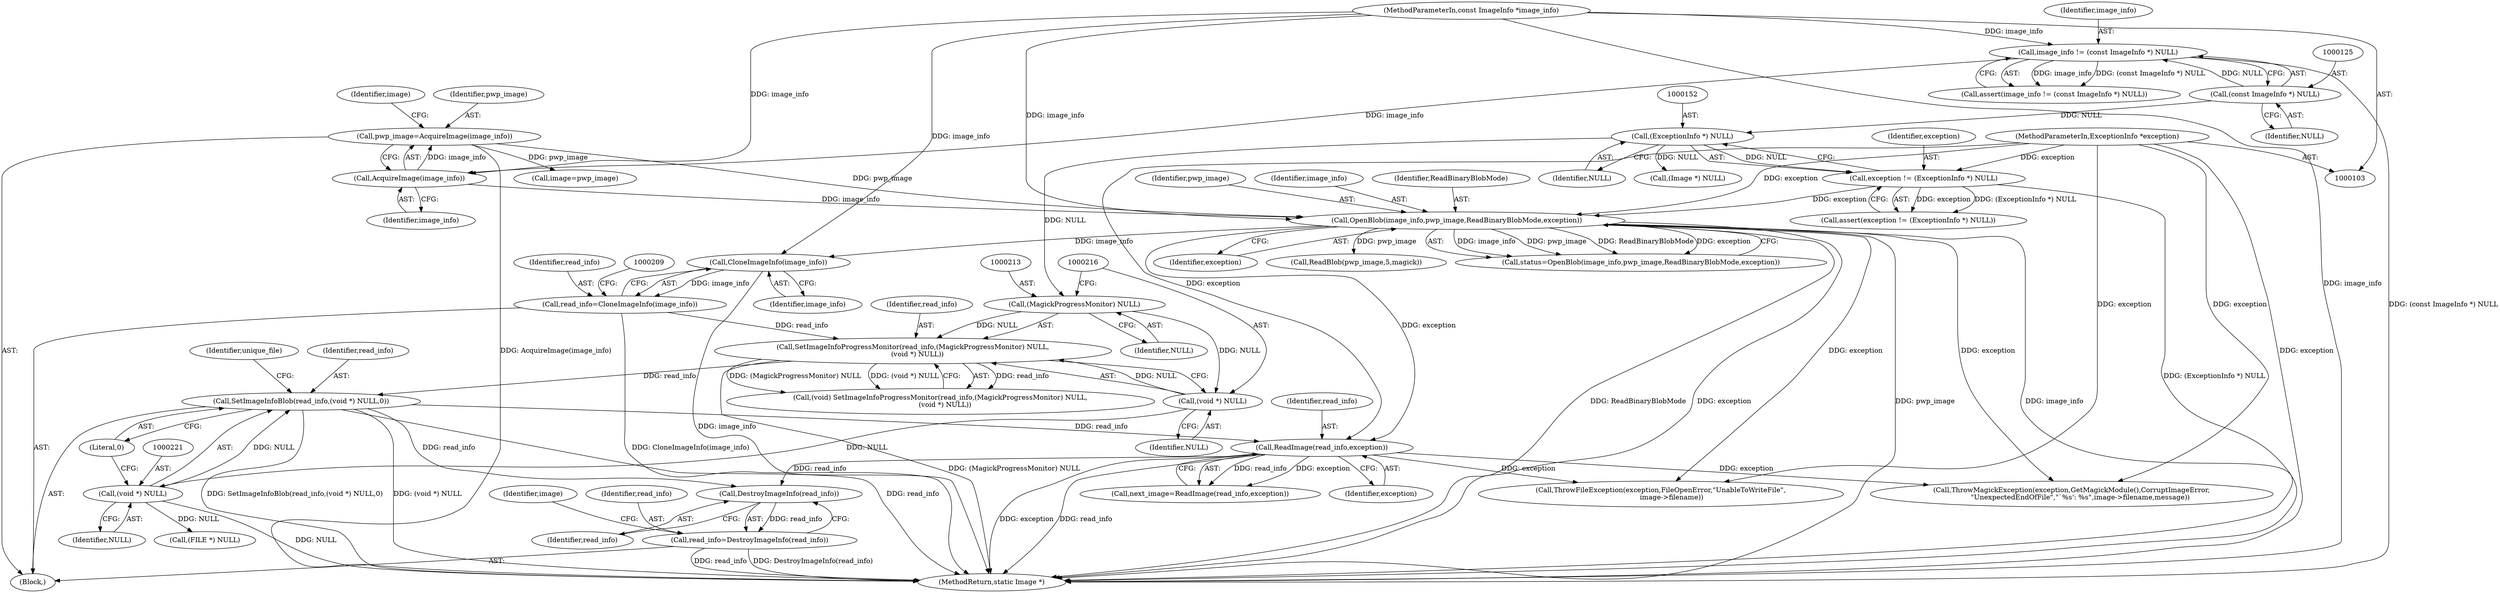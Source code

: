 digraph "0_ImageMagick_ecc03a2518c2b7dd375fde3a040fdae0bdf6a521@pointer" {
"1000530" [label="(Call,DestroyImageInfo(read_info))"];
"1000410" [label="(Call,ReadImage(read_info,exception))"];
"1000218" [label="(Call,SetImageInfoBlob(read_info,(void *) NULL,0))"];
"1000210" [label="(Call,SetImageInfoProgressMonitor(read_info,(MagickProgressMonitor) NULL,\n    (void *) NULL))"];
"1000204" [label="(Call,read_info=CloneImageInfo(image_info))"];
"1000206" [label="(Call,CloneImageInfo(image_info))"];
"1000169" [label="(Call,OpenBlob(image_info,pwp_image,ReadBinaryBlobMode,exception))"];
"1000162" [label="(Call,AcquireImage(image_info))"];
"1000122" [label="(Call,image_info != (const ImageInfo *) NULL)"];
"1000104" [label="(MethodParameterIn,const ImageInfo *image_info)"];
"1000124" [label="(Call,(const ImageInfo *) NULL)"];
"1000160" [label="(Call,pwp_image=AcquireImage(image_info))"];
"1000149" [label="(Call,exception != (ExceptionInfo *) NULL)"];
"1000105" [label="(MethodParameterIn,ExceptionInfo *exception)"];
"1000151" [label="(Call,(ExceptionInfo *) NULL)"];
"1000212" [label="(Call,(MagickProgressMonitor) NULL)"];
"1000215" [label="(Call,(void *) NULL)"];
"1000220" [label="(Call,(void *) NULL)"];
"1000528" [label="(Call,read_info=DestroyImageInfo(read_info))"];
"1000204" [label="(Call,read_info=CloneImageInfo(image_info))"];
"1000173" [label="(Identifier,exception)"];
"1000161" [label="(Identifier,pwp_image)"];
"1000124" [label="(Call,(const ImageInfo *) NULL)"];
"1000529" [label="(Identifier,read_info)"];
"1000535" [label="(Identifier,image)"];
"1000220" [label="(Call,(void *) NULL)"];
"1000310" [label="(Call,(FILE *) NULL)"];
"1000150" [label="(Identifier,exception)"];
"1000218" [label="(Call,SetImageInfoBlob(read_info,(void *) NULL,0))"];
"1000184" [label="(Call,ReadBlob(pwp_image,5,magick))"];
"1000210" [label="(Call,SetImageInfoProgressMonitor(read_info,(MagickProgressMonitor) NULL,\n    (void *) NULL))"];
"1000411" [label="(Identifier,read_info)"];
"1000123" [label="(Identifier,image_info)"];
"1000212" [label="(Call,(MagickProgressMonitor) NULL)"];
"1000164" [label="(Call,image=pwp_image)"];
"1000105" [label="(MethodParameterIn,ExceptionInfo *exception)"];
"1000162" [label="(Call,AcquireImage(image_info))"];
"1000219" [label="(Identifier,read_info)"];
"1000211" [label="(Identifier,read_info)"];
"1000408" [label="(Call,next_image=ReadImage(read_info,exception))"];
"1000531" [label="(Identifier,read_info)"];
"1000171" [label="(Identifier,pwp_image)"];
"1000214" [label="(Identifier,NULL)"];
"1000217" [label="(Identifier,NULL)"];
"1000341" [label="(Call,ThrowFileException(exception,FileOpenError,\"UnableToWriteFile\",\n          image->filename))"];
"1000410" [label="(Call,ReadImage(read_info,exception))"];
"1000126" [label="(Identifier,NULL)"];
"1000205" [label="(Identifier,read_info)"];
"1000207" [label="(Identifier,image_info)"];
"1000566" [label="(MethodReturn,static Image *)"];
"1000170" [label="(Identifier,image_info)"];
"1000106" [label="(Block,)"];
"1000528" [label="(Call,read_info=DestroyImageInfo(read_info))"];
"1000121" [label="(Call,assert(image_info != (const ImageInfo *) NULL))"];
"1000215" [label="(Call,(void *) NULL)"];
"1000206" [label="(Call,CloneImageInfo(image_info))"];
"1000148" [label="(Call,assert(exception != (ExceptionInfo *) NULL))"];
"1000149" [label="(Call,exception != (ExceptionInfo *) NULL)"];
"1000530" [label="(Call,DestroyImageInfo(read_info))"];
"1000163" [label="(Identifier,image_info)"];
"1000153" [label="(Identifier,NULL)"];
"1000223" [label="(Literal,0)"];
"1000412" [label="(Identifier,exception)"];
"1000545" [label="(Call,ThrowMagickException(exception,GetMagickModule(),CorruptImageError,\n        \"UnexpectedEndOfFile\",\"`%s': %s\",image->filename,message))"];
"1000122" [label="(Call,image_info != (const ImageInfo *) NULL)"];
"1000225" [label="(Identifier,unique_file)"];
"1000208" [label="(Call,(void) SetImageInfoProgressMonitor(read_info,(MagickProgressMonitor) NULL,\n    (void *) NULL))"];
"1000172" [label="(Identifier,ReadBinaryBlobMode)"];
"1000160" [label="(Call,pwp_image=AcquireImage(image_info))"];
"1000179" [label="(Call,(Image *) NULL)"];
"1000222" [label="(Identifier,NULL)"];
"1000167" [label="(Call,status=OpenBlob(image_info,pwp_image,ReadBinaryBlobMode,exception))"];
"1000104" [label="(MethodParameterIn,const ImageInfo *image_info)"];
"1000151" [label="(Call,(ExceptionInfo *) NULL)"];
"1000169" [label="(Call,OpenBlob(image_info,pwp_image,ReadBinaryBlobMode,exception))"];
"1000165" [label="(Identifier,image)"];
"1000530" -> "1000528"  [label="AST: "];
"1000530" -> "1000531"  [label="CFG: "];
"1000531" -> "1000530"  [label="AST: "];
"1000528" -> "1000530"  [label="CFG: "];
"1000530" -> "1000528"  [label="DDG: read_info"];
"1000410" -> "1000530"  [label="DDG: read_info"];
"1000218" -> "1000530"  [label="DDG: read_info"];
"1000410" -> "1000408"  [label="AST: "];
"1000410" -> "1000412"  [label="CFG: "];
"1000411" -> "1000410"  [label="AST: "];
"1000412" -> "1000410"  [label="AST: "];
"1000408" -> "1000410"  [label="CFG: "];
"1000410" -> "1000566"  [label="DDG: read_info"];
"1000410" -> "1000566"  [label="DDG: exception"];
"1000410" -> "1000341"  [label="DDG: exception"];
"1000410" -> "1000408"  [label="DDG: read_info"];
"1000410" -> "1000408"  [label="DDG: exception"];
"1000218" -> "1000410"  [label="DDG: read_info"];
"1000169" -> "1000410"  [label="DDG: exception"];
"1000105" -> "1000410"  [label="DDG: exception"];
"1000410" -> "1000545"  [label="DDG: exception"];
"1000218" -> "1000106"  [label="AST: "];
"1000218" -> "1000223"  [label="CFG: "];
"1000219" -> "1000218"  [label="AST: "];
"1000220" -> "1000218"  [label="AST: "];
"1000223" -> "1000218"  [label="AST: "];
"1000225" -> "1000218"  [label="CFG: "];
"1000218" -> "1000566"  [label="DDG: read_info"];
"1000218" -> "1000566"  [label="DDG: SetImageInfoBlob(read_info,(void *) NULL,0)"];
"1000218" -> "1000566"  [label="DDG: (void *) NULL"];
"1000210" -> "1000218"  [label="DDG: read_info"];
"1000220" -> "1000218"  [label="DDG: NULL"];
"1000210" -> "1000208"  [label="AST: "];
"1000210" -> "1000215"  [label="CFG: "];
"1000211" -> "1000210"  [label="AST: "];
"1000212" -> "1000210"  [label="AST: "];
"1000215" -> "1000210"  [label="AST: "];
"1000208" -> "1000210"  [label="CFG: "];
"1000210" -> "1000566"  [label="DDG: (MagickProgressMonitor) NULL"];
"1000210" -> "1000208"  [label="DDG: read_info"];
"1000210" -> "1000208"  [label="DDG: (MagickProgressMonitor) NULL"];
"1000210" -> "1000208"  [label="DDG: (void *) NULL"];
"1000204" -> "1000210"  [label="DDG: read_info"];
"1000212" -> "1000210"  [label="DDG: NULL"];
"1000215" -> "1000210"  [label="DDG: NULL"];
"1000204" -> "1000106"  [label="AST: "];
"1000204" -> "1000206"  [label="CFG: "];
"1000205" -> "1000204"  [label="AST: "];
"1000206" -> "1000204"  [label="AST: "];
"1000209" -> "1000204"  [label="CFG: "];
"1000204" -> "1000566"  [label="DDG: CloneImageInfo(image_info)"];
"1000206" -> "1000204"  [label="DDG: image_info"];
"1000206" -> "1000207"  [label="CFG: "];
"1000207" -> "1000206"  [label="AST: "];
"1000206" -> "1000566"  [label="DDG: image_info"];
"1000169" -> "1000206"  [label="DDG: image_info"];
"1000104" -> "1000206"  [label="DDG: image_info"];
"1000169" -> "1000167"  [label="AST: "];
"1000169" -> "1000173"  [label="CFG: "];
"1000170" -> "1000169"  [label="AST: "];
"1000171" -> "1000169"  [label="AST: "];
"1000172" -> "1000169"  [label="AST: "];
"1000173" -> "1000169"  [label="AST: "];
"1000167" -> "1000169"  [label="CFG: "];
"1000169" -> "1000566"  [label="DDG: ReadBinaryBlobMode"];
"1000169" -> "1000566"  [label="DDG: exception"];
"1000169" -> "1000566"  [label="DDG: pwp_image"];
"1000169" -> "1000566"  [label="DDG: image_info"];
"1000169" -> "1000167"  [label="DDG: image_info"];
"1000169" -> "1000167"  [label="DDG: pwp_image"];
"1000169" -> "1000167"  [label="DDG: ReadBinaryBlobMode"];
"1000169" -> "1000167"  [label="DDG: exception"];
"1000162" -> "1000169"  [label="DDG: image_info"];
"1000104" -> "1000169"  [label="DDG: image_info"];
"1000160" -> "1000169"  [label="DDG: pwp_image"];
"1000149" -> "1000169"  [label="DDG: exception"];
"1000105" -> "1000169"  [label="DDG: exception"];
"1000169" -> "1000184"  [label="DDG: pwp_image"];
"1000169" -> "1000341"  [label="DDG: exception"];
"1000169" -> "1000545"  [label="DDG: exception"];
"1000162" -> "1000160"  [label="AST: "];
"1000162" -> "1000163"  [label="CFG: "];
"1000163" -> "1000162"  [label="AST: "];
"1000160" -> "1000162"  [label="CFG: "];
"1000162" -> "1000160"  [label="DDG: image_info"];
"1000122" -> "1000162"  [label="DDG: image_info"];
"1000104" -> "1000162"  [label="DDG: image_info"];
"1000122" -> "1000121"  [label="AST: "];
"1000122" -> "1000124"  [label="CFG: "];
"1000123" -> "1000122"  [label="AST: "];
"1000124" -> "1000122"  [label="AST: "];
"1000121" -> "1000122"  [label="CFG: "];
"1000122" -> "1000566"  [label="DDG: (const ImageInfo *) NULL"];
"1000122" -> "1000121"  [label="DDG: image_info"];
"1000122" -> "1000121"  [label="DDG: (const ImageInfo *) NULL"];
"1000104" -> "1000122"  [label="DDG: image_info"];
"1000124" -> "1000122"  [label="DDG: NULL"];
"1000104" -> "1000103"  [label="AST: "];
"1000104" -> "1000566"  [label="DDG: image_info"];
"1000124" -> "1000126"  [label="CFG: "];
"1000125" -> "1000124"  [label="AST: "];
"1000126" -> "1000124"  [label="AST: "];
"1000124" -> "1000151"  [label="DDG: NULL"];
"1000160" -> "1000106"  [label="AST: "];
"1000161" -> "1000160"  [label="AST: "];
"1000165" -> "1000160"  [label="CFG: "];
"1000160" -> "1000566"  [label="DDG: AcquireImage(image_info)"];
"1000160" -> "1000164"  [label="DDG: pwp_image"];
"1000149" -> "1000148"  [label="AST: "];
"1000149" -> "1000151"  [label="CFG: "];
"1000150" -> "1000149"  [label="AST: "];
"1000151" -> "1000149"  [label="AST: "];
"1000148" -> "1000149"  [label="CFG: "];
"1000149" -> "1000566"  [label="DDG: (ExceptionInfo *) NULL"];
"1000149" -> "1000148"  [label="DDG: exception"];
"1000149" -> "1000148"  [label="DDG: (ExceptionInfo *) NULL"];
"1000105" -> "1000149"  [label="DDG: exception"];
"1000151" -> "1000149"  [label="DDG: NULL"];
"1000105" -> "1000103"  [label="AST: "];
"1000105" -> "1000566"  [label="DDG: exception"];
"1000105" -> "1000341"  [label="DDG: exception"];
"1000105" -> "1000545"  [label="DDG: exception"];
"1000151" -> "1000153"  [label="CFG: "];
"1000152" -> "1000151"  [label="AST: "];
"1000153" -> "1000151"  [label="AST: "];
"1000151" -> "1000179"  [label="DDG: NULL"];
"1000151" -> "1000212"  [label="DDG: NULL"];
"1000212" -> "1000214"  [label="CFG: "];
"1000213" -> "1000212"  [label="AST: "];
"1000214" -> "1000212"  [label="AST: "];
"1000216" -> "1000212"  [label="CFG: "];
"1000212" -> "1000215"  [label="DDG: NULL"];
"1000215" -> "1000217"  [label="CFG: "];
"1000216" -> "1000215"  [label="AST: "];
"1000217" -> "1000215"  [label="AST: "];
"1000215" -> "1000220"  [label="DDG: NULL"];
"1000220" -> "1000222"  [label="CFG: "];
"1000221" -> "1000220"  [label="AST: "];
"1000222" -> "1000220"  [label="AST: "];
"1000223" -> "1000220"  [label="CFG: "];
"1000220" -> "1000566"  [label="DDG: NULL"];
"1000220" -> "1000310"  [label="DDG: NULL"];
"1000528" -> "1000106"  [label="AST: "];
"1000529" -> "1000528"  [label="AST: "];
"1000535" -> "1000528"  [label="CFG: "];
"1000528" -> "1000566"  [label="DDG: DestroyImageInfo(read_info)"];
"1000528" -> "1000566"  [label="DDG: read_info"];
}
